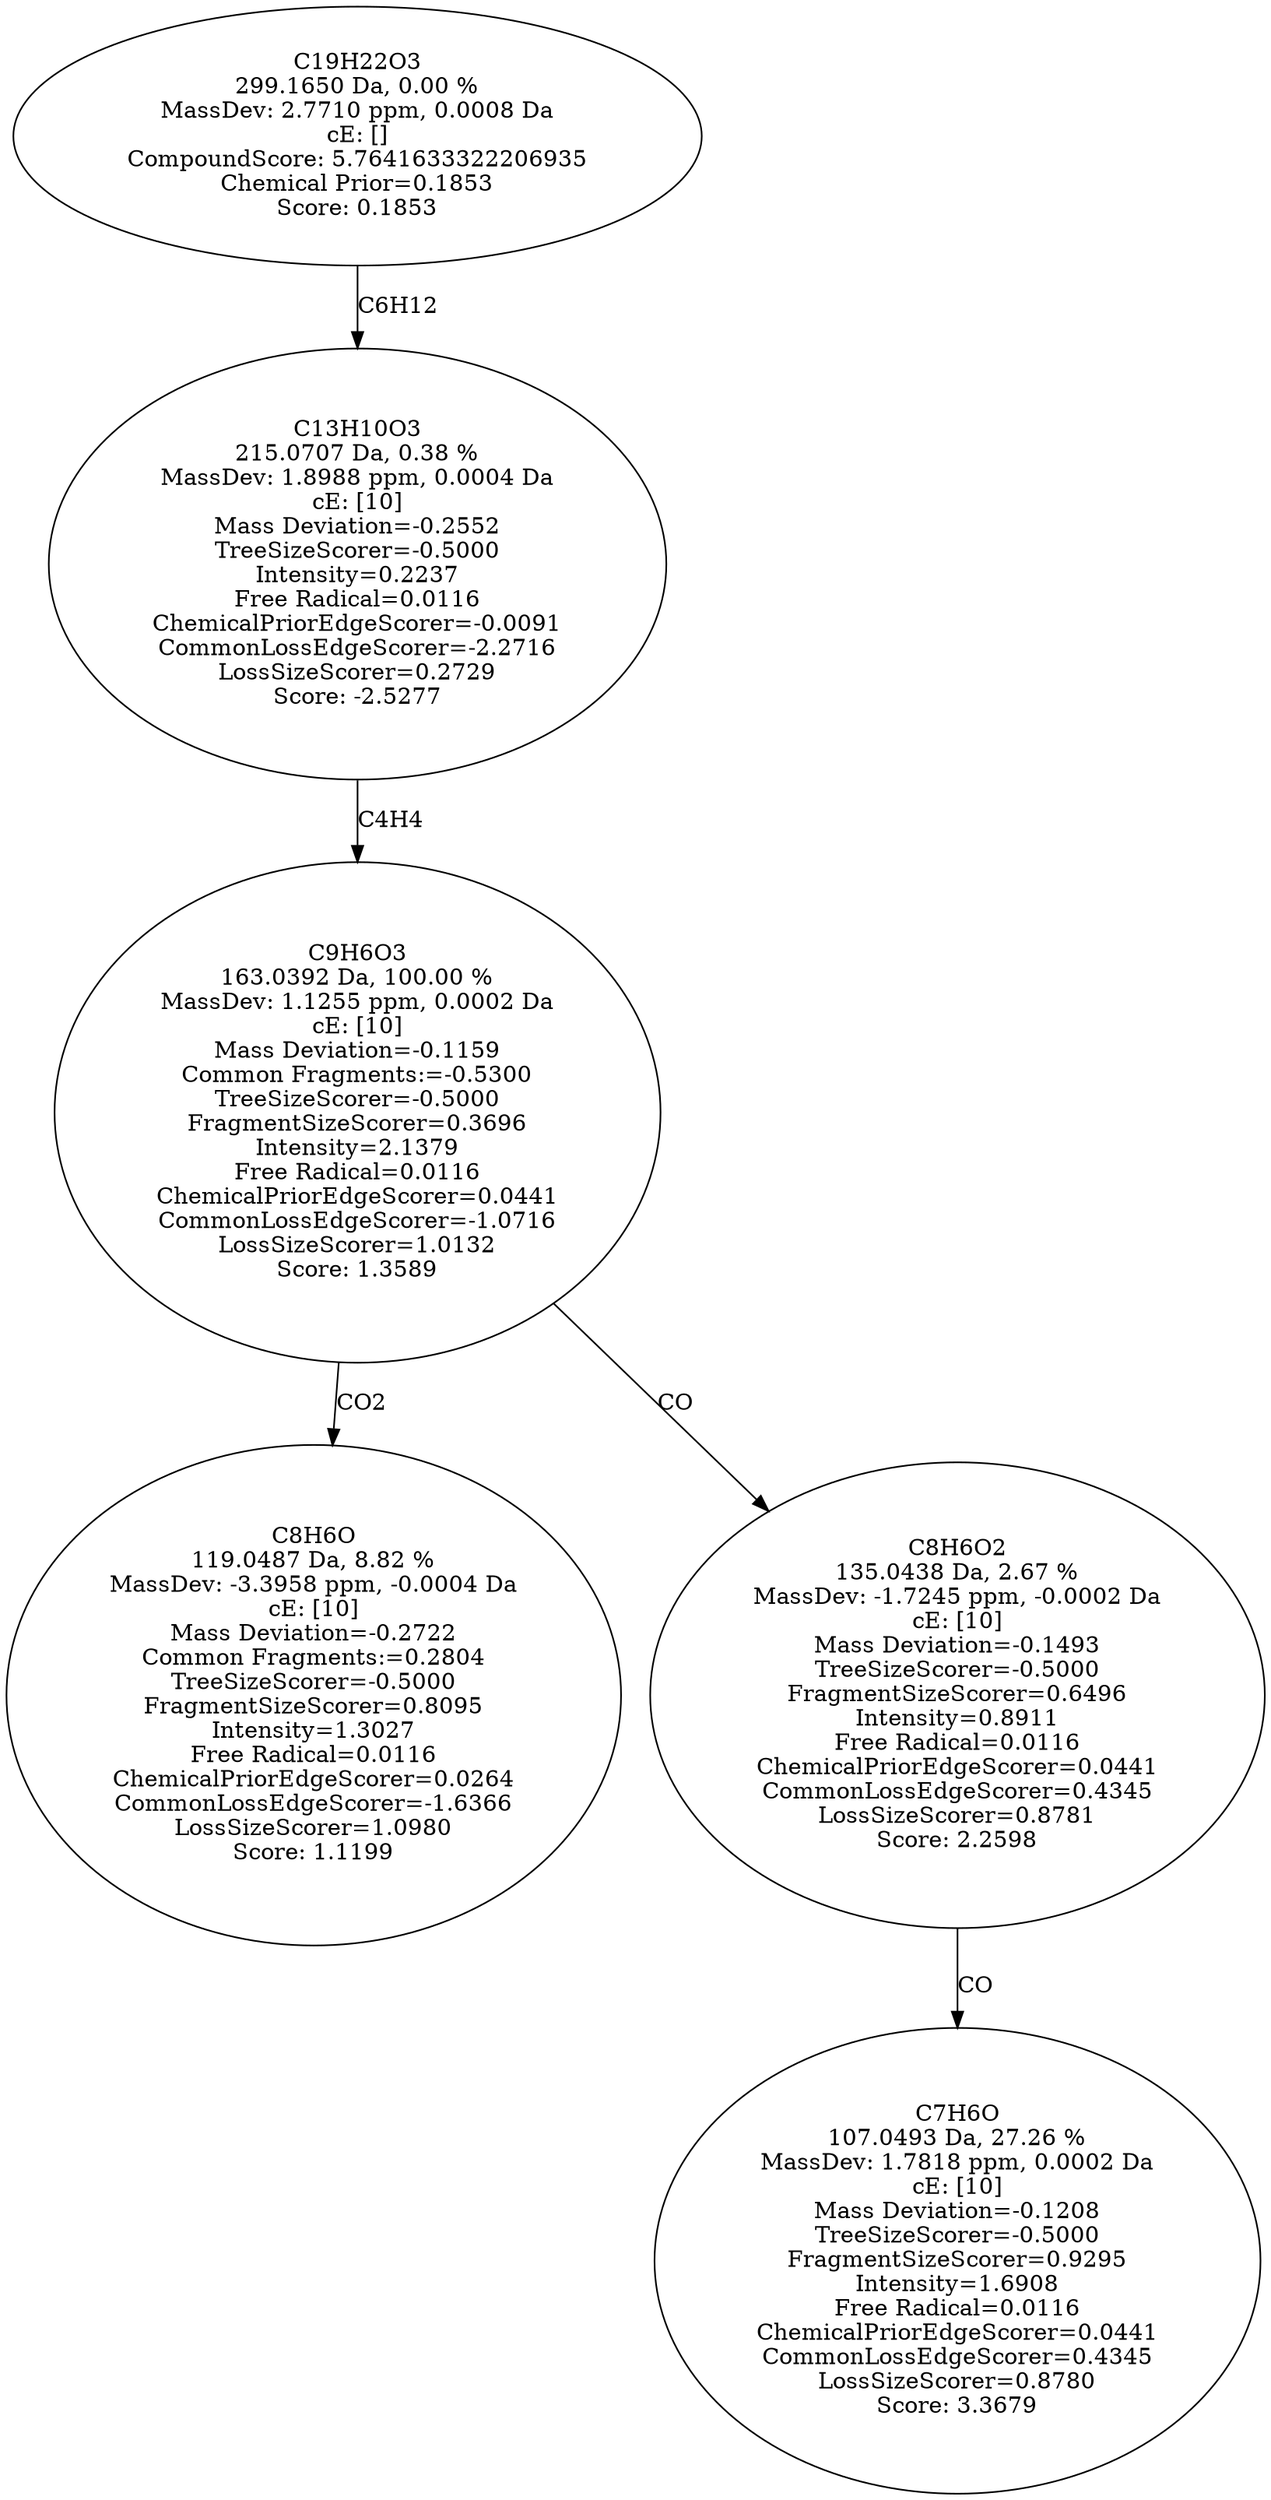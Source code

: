 strict digraph {
v1 [label="C8H6O\n119.0487 Da, 8.82 %\nMassDev: -3.3958 ppm, -0.0004 Da\ncE: [10]\nMass Deviation=-0.2722\nCommon Fragments:=0.2804\nTreeSizeScorer=-0.5000\nFragmentSizeScorer=0.8095\nIntensity=1.3027\nFree Radical=0.0116\nChemicalPriorEdgeScorer=0.0264\nCommonLossEdgeScorer=-1.6366\nLossSizeScorer=1.0980\nScore: 1.1199"];
v2 [label="C7H6O\n107.0493 Da, 27.26 %\nMassDev: 1.7818 ppm, 0.0002 Da\ncE: [10]\nMass Deviation=-0.1208\nTreeSizeScorer=-0.5000\nFragmentSizeScorer=0.9295\nIntensity=1.6908\nFree Radical=0.0116\nChemicalPriorEdgeScorer=0.0441\nCommonLossEdgeScorer=0.4345\nLossSizeScorer=0.8780\nScore: 3.3679"];
v3 [label="C8H6O2\n135.0438 Da, 2.67 %\nMassDev: -1.7245 ppm, -0.0002 Da\ncE: [10]\nMass Deviation=-0.1493\nTreeSizeScorer=-0.5000\nFragmentSizeScorer=0.6496\nIntensity=0.8911\nFree Radical=0.0116\nChemicalPriorEdgeScorer=0.0441\nCommonLossEdgeScorer=0.4345\nLossSizeScorer=0.8781\nScore: 2.2598"];
v4 [label="C9H6O3\n163.0392 Da, 100.00 %\nMassDev: 1.1255 ppm, 0.0002 Da\ncE: [10]\nMass Deviation=-0.1159\nCommon Fragments:=-0.5300\nTreeSizeScorer=-0.5000\nFragmentSizeScorer=0.3696\nIntensity=2.1379\nFree Radical=0.0116\nChemicalPriorEdgeScorer=0.0441\nCommonLossEdgeScorer=-1.0716\nLossSizeScorer=1.0132\nScore: 1.3589"];
v5 [label="C13H10O3\n215.0707 Da, 0.38 %\nMassDev: 1.8988 ppm, 0.0004 Da\ncE: [10]\nMass Deviation=-0.2552\nTreeSizeScorer=-0.5000\nIntensity=0.2237\nFree Radical=0.0116\nChemicalPriorEdgeScorer=-0.0091\nCommonLossEdgeScorer=-2.2716\nLossSizeScorer=0.2729\nScore: -2.5277"];
v6 [label="C19H22O3\n299.1650 Da, 0.00 %\nMassDev: 2.7710 ppm, 0.0008 Da\ncE: []\nCompoundScore: 5.7641633322206935\nChemical Prior=0.1853\nScore: 0.1853"];
v4 -> v1 [label="CO2"];
v3 -> v2 [label="CO"];
v4 -> v3 [label="CO"];
v5 -> v4 [label="C4H4"];
v6 -> v5 [label="C6H12"];
}